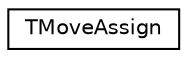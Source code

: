 digraph "Graphical Class Hierarchy"
{
  edge [fontname="Helvetica",fontsize="10",labelfontname="Helvetica",labelfontsize="10"];
  node [fontname="Helvetica",fontsize="10",shape=record];
  rankdir="LR";
  Node0 [label="TMoveAssign",height=0.2,width=0.4,color="black", fillcolor="white", style="filled",URL="$struct_t_move_assign.html"];
}
